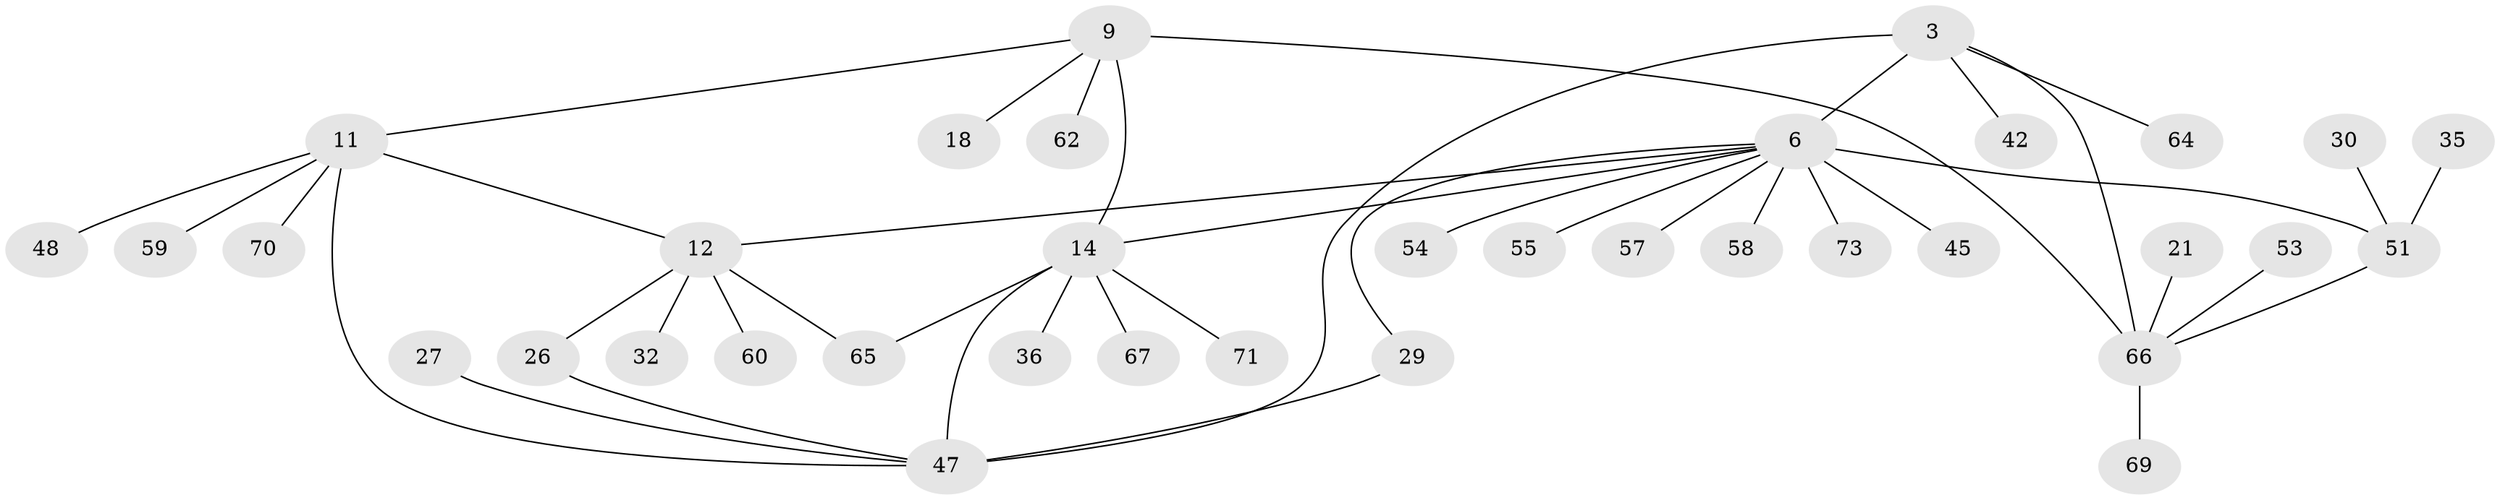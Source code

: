 // original degree distribution, {2: 0.1506849315068493, 9: 0.0273972602739726, 6: 0.0547945205479452, 7: 0.0410958904109589, 5: 0.0547945205479452, 4: 0.0410958904109589, 8: 0.0136986301369863, 3: 0.0410958904109589, 1: 0.5753424657534246}
// Generated by graph-tools (version 1.1) at 2025/54/03/09/25 04:54:05]
// undirected, 36 vertices, 43 edges
graph export_dot {
graph [start="1"]
  node [color=gray90,style=filled];
  3 [super="+1"];
  6 [super="+5+2"];
  9;
  11 [super="+10"];
  12;
  14 [super="+13"];
  18;
  21;
  26 [super="+22"];
  27;
  29;
  30;
  32;
  35;
  36;
  42;
  45;
  47 [super="+15+17"];
  48;
  51 [super="+43+4+44"];
  53;
  54;
  55;
  57;
  58 [super="+38"];
  59;
  60;
  62 [super="+28"];
  64;
  65 [super="+41"];
  66 [super="+8"];
  67;
  69 [super="+52+61+63"];
  70;
  71;
  73 [super="+72"];
  3 -- 42;
  3 -- 64;
  3 -- 6 [weight=2];
  3 -- 47;
  3 -- 66;
  6 -- 12 [weight=2];
  6 -- 14;
  6 -- 55;
  6 -- 57;
  6 -- 45;
  6 -- 51 [weight=4];
  6 -- 54;
  6 -- 29;
  6 -- 58;
  6 -- 73;
  9 -- 11;
  9 -- 18;
  9 -- 14;
  9 -- 62;
  9 -- 66 [weight=2];
  11 -- 12 [weight=2];
  11 -- 59;
  11 -- 70;
  11 -- 48;
  11 -- 47;
  12 -- 32;
  12 -- 60;
  12 -- 26;
  12 -- 65;
  14 -- 67;
  14 -- 36;
  14 -- 71;
  14 -- 65;
  14 -- 47 [weight=2];
  21 -- 66;
  26 -- 47;
  27 -- 47;
  29 -- 47;
  30 -- 51;
  35 -- 51;
  51 -- 66;
  53 -- 66;
  66 -- 69;
}
